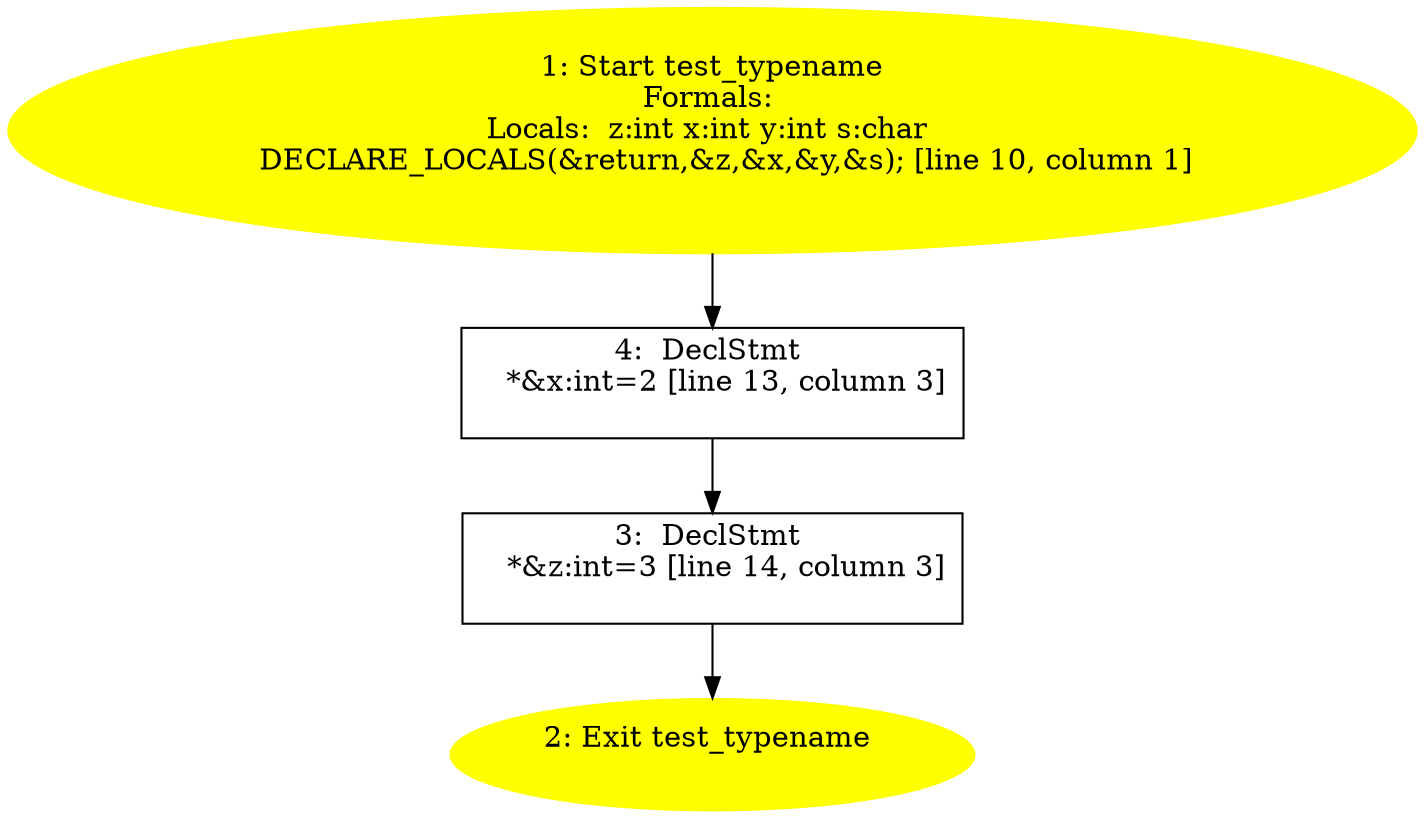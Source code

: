 /* @generated */
digraph cfg {
"test_typename.b2359812ef4a83b4e2638a11e6c522b3_1" [label="1: Start test_typename\nFormals: \nLocals:  z:int x:int y:int s:char \n   DECLARE_LOCALS(&return,&z,&x,&y,&s); [line 10, column 1]\n " color=yellow style=filled]
	

	 "test_typename.b2359812ef4a83b4e2638a11e6c522b3_1" -> "test_typename.b2359812ef4a83b4e2638a11e6c522b3_4" ;
"test_typename.b2359812ef4a83b4e2638a11e6c522b3_2" [label="2: Exit test_typename \n  " color=yellow style=filled]
	

"test_typename.b2359812ef4a83b4e2638a11e6c522b3_3" [label="3:  DeclStmt \n   *&z:int=3 [line 14, column 3]\n " shape="box"]
	

	 "test_typename.b2359812ef4a83b4e2638a11e6c522b3_3" -> "test_typename.b2359812ef4a83b4e2638a11e6c522b3_2" ;
"test_typename.b2359812ef4a83b4e2638a11e6c522b3_4" [label="4:  DeclStmt \n   *&x:int=2 [line 13, column 3]\n " shape="box"]
	

	 "test_typename.b2359812ef4a83b4e2638a11e6c522b3_4" -> "test_typename.b2359812ef4a83b4e2638a11e6c522b3_3" ;
}
